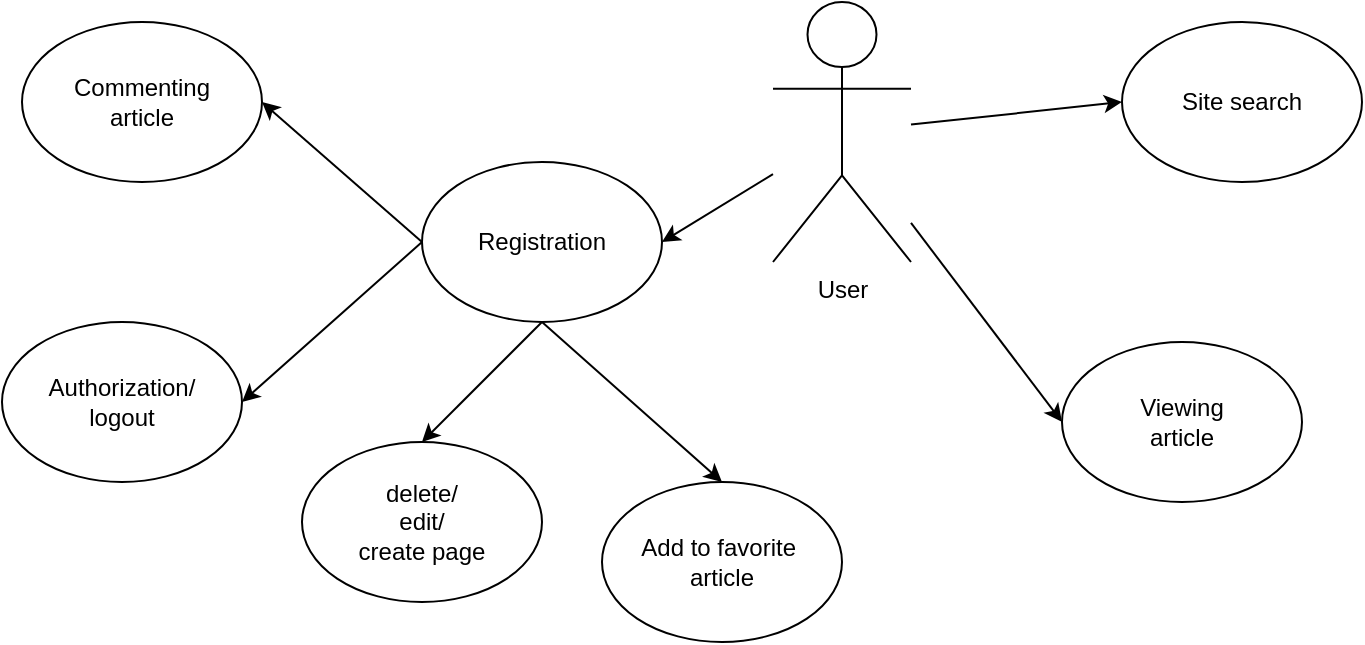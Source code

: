 <mxfile version="14.0.1" type="github">
  <diagram id="TWnJcC-XXiKYLAce26Q4" name="Page-1">
    <mxGraphModel dx="1038" dy="548" grid="1" gridSize="10" guides="1" tooltips="1" connect="1" arrows="1" fold="1" page="1" pageScale="1" pageWidth="827" pageHeight="1169" math="0" shadow="0">
      <root>
        <mxCell id="0" />
        <mxCell id="1" parent="0" />
        <mxCell id="AzyQHwaNDZKE9QqSM65w-1" value="User&lt;br&gt;" style="shape=umlActor;verticalLabelPosition=bottom;verticalAlign=top;html=1;outlineConnect=0;" vertex="1" parent="1">
          <mxGeometry x="385.5" y="100" width="69" height="130" as="geometry" />
        </mxCell>
        <mxCell id="AzyQHwaNDZKE9QqSM65w-2" value="Registration" style="ellipse;whiteSpace=wrap;html=1;" vertex="1" parent="1">
          <mxGeometry x="210" y="180" width="120" height="80" as="geometry" />
        </mxCell>
        <mxCell id="AzyQHwaNDZKE9QqSM65w-3" value="Viewing&lt;br&gt;article" style="ellipse;whiteSpace=wrap;html=1;" vertex="1" parent="1">
          <mxGeometry x="530" y="270" width="120" height="80" as="geometry" />
        </mxCell>
        <mxCell id="AzyQHwaNDZKE9QqSM65w-4" value="Site search" style="ellipse;whiteSpace=wrap;html=1;" vertex="1" parent="1">
          <mxGeometry x="560" y="110" width="120" height="80" as="geometry" />
        </mxCell>
        <mxCell id="AzyQHwaNDZKE9QqSM65w-5" value="delete/&lt;br&gt;edit/&lt;br&gt;create page" style="ellipse;whiteSpace=wrap;html=1;" vertex="1" parent="1">
          <mxGeometry x="150" y="320" width="120" height="80" as="geometry" />
        </mxCell>
        <mxCell id="AzyQHwaNDZKE9QqSM65w-6" value="Add to favorite&amp;nbsp;&lt;br&gt;article" style="ellipse;whiteSpace=wrap;html=1;" vertex="1" parent="1">
          <mxGeometry x="300" y="340" width="120" height="80" as="geometry" />
        </mxCell>
        <mxCell id="AzyQHwaNDZKE9QqSM65w-7" value="Authorization/&lt;br&gt;logout" style="ellipse;whiteSpace=wrap;html=1;" vertex="1" parent="1">
          <mxGeometry y="260" width="120" height="80" as="geometry" />
        </mxCell>
        <mxCell id="AzyQHwaNDZKE9QqSM65w-8" value="" style="endArrow=classic;html=1;entryX=0;entryY=0.5;entryDx=0;entryDy=0;" edge="1" parent="1" source="AzyQHwaNDZKE9QqSM65w-1" target="AzyQHwaNDZKE9QqSM65w-4">
          <mxGeometry width="50" height="50" relative="1" as="geometry">
            <mxPoint x="390" y="310" as="sourcePoint" />
            <mxPoint x="440" y="260" as="targetPoint" />
          </mxGeometry>
        </mxCell>
        <mxCell id="AzyQHwaNDZKE9QqSM65w-9" value="" style="endArrow=classic;html=1;entryX=0;entryY=0.5;entryDx=0;entryDy=0;" edge="1" parent="1" source="AzyQHwaNDZKE9QqSM65w-1" target="AzyQHwaNDZKE9QqSM65w-3">
          <mxGeometry width="50" height="50" relative="1" as="geometry">
            <mxPoint x="390" y="310" as="sourcePoint" />
            <mxPoint x="440" y="260" as="targetPoint" />
          </mxGeometry>
        </mxCell>
        <mxCell id="AzyQHwaNDZKE9QqSM65w-10" value="" style="endArrow=classic;html=1;entryX=0.5;entryY=0;entryDx=0;entryDy=0;exitX=0.5;exitY=1;exitDx=0;exitDy=0;" edge="1" parent="1" source="AzyQHwaNDZKE9QqSM65w-2" target="AzyQHwaNDZKE9QqSM65w-6">
          <mxGeometry width="50" height="50" relative="1" as="geometry">
            <mxPoint x="390" y="310" as="sourcePoint" />
            <mxPoint x="440" y="260" as="targetPoint" />
          </mxGeometry>
        </mxCell>
        <mxCell id="AzyQHwaNDZKE9QqSM65w-11" value="" style="endArrow=classic;html=1;entryX=0.5;entryY=0;entryDx=0;entryDy=0;exitX=0.5;exitY=1;exitDx=0;exitDy=0;" edge="1" parent="1" source="AzyQHwaNDZKE9QqSM65w-2" target="AzyQHwaNDZKE9QqSM65w-5">
          <mxGeometry width="50" height="50" relative="1" as="geometry">
            <mxPoint x="390" y="310" as="sourcePoint" />
            <mxPoint x="440" y="260" as="targetPoint" />
          </mxGeometry>
        </mxCell>
        <mxCell id="AzyQHwaNDZKE9QqSM65w-12" value="" style="endArrow=classic;html=1;exitX=0;exitY=0.5;exitDx=0;exitDy=0;entryX=1;entryY=0.5;entryDx=0;entryDy=0;" edge="1" parent="1" source="AzyQHwaNDZKE9QqSM65w-2" target="AzyQHwaNDZKE9QqSM65w-7">
          <mxGeometry width="50" height="50" relative="1" as="geometry">
            <mxPoint x="390" y="310" as="sourcePoint" />
            <mxPoint x="440" y="260" as="targetPoint" />
          </mxGeometry>
        </mxCell>
        <mxCell id="AzyQHwaNDZKE9QqSM65w-13" value="" style="endArrow=classic;html=1;entryX=1;entryY=0.5;entryDx=0;entryDy=0;" edge="1" parent="1" source="AzyQHwaNDZKE9QqSM65w-1" target="AzyQHwaNDZKE9QqSM65w-2">
          <mxGeometry width="50" height="50" relative="1" as="geometry">
            <mxPoint x="390" y="310" as="sourcePoint" />
            <mxPoint x="440" y="260" as="targetPoint" />
          </mxGeometry>
        </mxCell>
        <mxCell id="AzyQHwaNDZKE9QqSM65w-14" value="Commenting&lt;br&gt;article" style="ellipse;whiteSpace=wrap;html=1;" vertex="1" parent="1">
          <mxGeometry x="10" y="110" width="120" height="80" as="geometry" />
        </mxCell>
        <mxCell id="AzyQHwaNDZKE9QqSM65w-15" value="" style="endArrow=classic;html=1;exitX=0;exitY=0.5;exitDx=0;exitDy=0;entryX=1;entryY=0.5;entryDx=0;entryDy=0;" edge="1" parent="1" source="AzyQHwaNDZKE9QqSM65w-2" target="AzyQHwaNDZKE9QqSM65w-14">
          <mxGeometry width="50" height="50" relative="1" as="geometry">
            <mxPoint x="390" y="270" as="sourcePoint" />
            <mxPoint x="440" y="220" as="targetPoint" />
          </mxGeometry>
        </mxCell>
      </root>
    </mxGraphModel>
  </diagram>
</mxfile>
